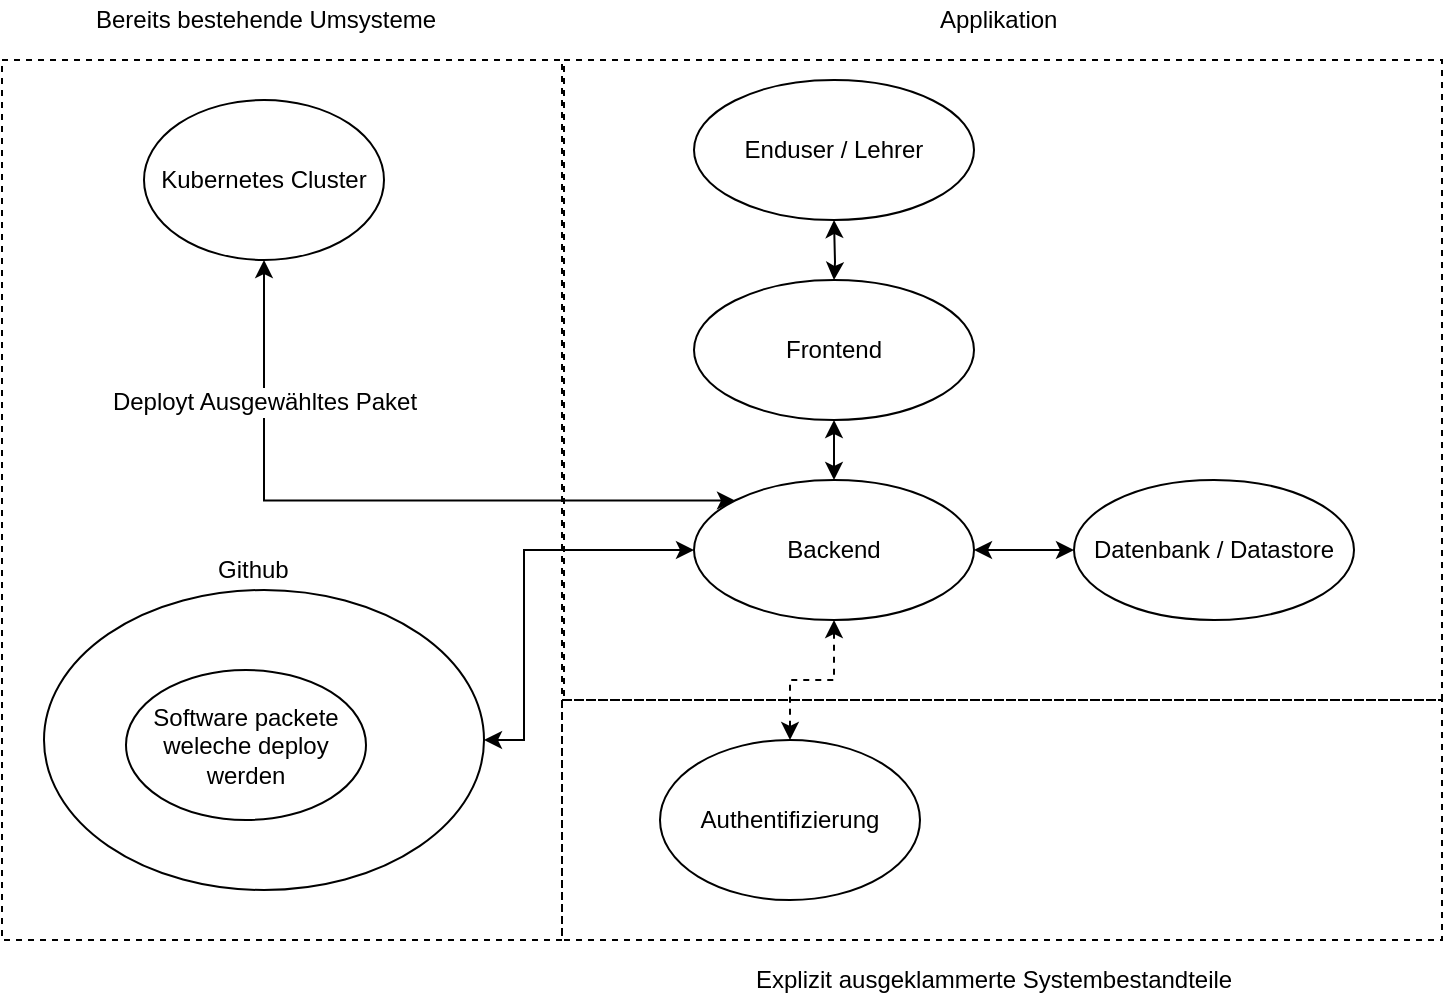 <mxfile version="11.3.0" type="device" pages="1"><diagram id="DkSq74syHNCfMixvvck_" name="Page-1"><mxGraphModel dx="1106" dy="830" grid="1" gridSize="10" guides="1" tooltips="1" connect="1" arrows="1" fold="1" page="1" pageScale="1" pageWidth="827" pageHeight="1169" math="0" shadow="0"><root><mxCell id="0"/><mxCell id="1" parent="0"/><mxCell id="JOeO4auaI8AOvwgyon0x-18" value="" style="rounded=0;whiteSpace=wrap;html=1;fillColor=none;dashed=1;" vertex="1" parent="1"><mxGeometry x="300" y="70" width="439" height="320" as="geometry"/></mxCell><mxCell id="JOeO4auaI8AOvwgyon0x-6" value="" style="rounded=0;whiteSpace=wrap;html=1;fillColor=none;dashed=1;" vertex="1" parent="1"><mxGeometry x="299" y="390" width="440" height="120" as="geometry"/></mxCell><mxCell id="JOeO4auaI8AOvwgyon0x-12" value="" style="rounded=0;whiteSpace=wrap;html=1;fillColor=none;dashed=1;" vertex="1" parent="1"><mxGeometry x="19" y="70" width="280" height="440" as="geometry"/></mxCell><mxCell id="JOeO4auaI8AOvwgyon0x-20" style="edgeStyle=orthogonalEdgeStyle;rounded=0;orthogonalLoop=1;jettySize=auto;html=1;exitX=0.5;exitY=1;exitDx=0;exitDy=0;entryX=0.5;entryY=0;entryDx=0;entryDy=0;startArrow=classic;startFill=1;" edge="1" parent="1" source="JOeO4auaI8AOvwgyon0x-5" target="JOeO4auaI8AOvwgyon0x-17"><mxGeometry relative="1" as="geometry"/></mxCell><mxCell id="JOeO4auaI8AOvwgyon0x-5" value="Frontend" style="ellipse;whiteSpace=wrap;html=1;" vertex="1" parent="1"><mxGeometry x="365" y="180" width="140" height="70" as="geometry"/></mxCell><mxCell id="JOeO4auaI8AOvwgyon0x-8" value="Authentifizierung" style="ellipse;whiteSpace=wrap;html=1;" vertex="1" parent="1"><mxGeometry x="348" y="410" width="130" height="80" as="geometry"/></mxCell><mxCell id="JOeO4auaI8AOvwgyon0x-1" value="Kubernetes Cluster" style="ellipse;whiteSpace=wrap;html=1;" vertex="1" parent="1"><mxGeometry x="90" y="90" width="120" height="80" as="geometry"/></mxCell><mxCell id="JOeO4auaI8AOvwgyon0x-7" value="Explizit ausgeklammerte Systembestandteile" style="text;html=1;resizable=0;points=[];autosize=1;align=left;verticalAlign=top;spacingTop=-4;" vertex="1" parent="1"><mxGeometry x="394" y="520" width="250" height="20" as="geometry"/></mxCell><mxCell id="JOeO4auaI8AOvwgyon0x-16" value="Bereits bestehende Umsysteme" style="text;html=1;resizable=0;points=[];autosize=1;align=left;verticalAlign=top;spacingTop=-4;" vertex="1" parent="1"><mxGeometry x="64" y="40" width="190" height="20" as="geometry"/></mxCell><mxCell id="JOeO4auaI8AOvwgyon0x-22" style="edgeStyle=orthogonalEdgeStyle;rounded=0;orthogonalLoop=1;jettySize=auto;html=1;exitX=0.5;exitY=1;exitDx=0;exitDy=0;startArrow=classic;startFill=1;dashed=1;" edge="1" parent="1" source="JOeO4auaI8AOvwgyon0x-17" target="JOeO4auaI8AOvwgyon0x-8"><mxGeometry relative="1" as="geometry"/></mxCell><mxCell id="JOeO4auaI8AOvwgyon0x-28" style="edgeStyle=orthogonalEdgeStyle;rounded=0;orthogonalLoop=1;jettySize=auto;html=1;exitX=0;exitY=0;exitDx=0;exitDy=0;startArrow=classic;startFill=1;" edge="1" parent="1" source="JOeO4auaI8AOvwgyon0x-17" target="JOeO4auaI8AOvwgyon0x-1"><mxGeometry relative="1" as="geometry"/></mxCell><mxCell id="JOeO4auaI8AOvwgyon0x-30" value="Deployt Ausgewähltes Paket" style="text;html=1;resizable=0;points=[];align=center;verticalAlign=middle;labelBackgroundColor=#ffffff;direction=south;" vertex="1" connectable="0" parent="JOeO4auaI8AOvwgyon0x-28"><mxGeometry x="-0.152" y="3" relative="1" as="geometry"><mxPoint x="-85" y="-53" as="offset"/></mxGeometry></mxCell><mxCell id="JOeO4auaI8AOvwgyon0x-17" value="Backend" style="ellipse;whiteSpace=wrap;html=1;" vertex="1" parent="1"><mxGeometry x="365" y="280" width="140" height="70" as="geometry"/></mxCell><mxCell id="JOeO4auaI8AOvwgyon0x-19" value="Datenbank / Datastore" style="ellipse;whiteSpace=wrap;html=1;" vertex="1" parent="1"><mxGeometry x="555" y="280" width="140" height="70" as="geometry"/></mxCell><mxCell id="JOeO4auaI8AOvwgyon0x-21" style="edgeStyle=orthogonalEdgeStyle;rounded=0;orthogonalLoop=1;jettySize=auto;html=1;exitX=0;exitY=0.5;exitDx=0;exitDy=0;startArrow=classic;startFill=1;" edge="1" parent="1" source="JOeO4auaI8AOvwgyon0x-17" target="JOeO4auaI8AOvwgyon0x-4"><mxGeometry relative="1" as="geometry"><mxPoint x="470" y="200" as="sourcePoint"/><mxPoint x="470" y="240" as="targetPoint"/><Array as="points"><mxPoint x="280" y="315"/><mxPoint x="280" y="410"/></Array></mxGeometry></mxCell><mxCell id="JOeO4auaI8AOvwgyon0x-24" value="Enduser / Lehrer" style="ellipse;whiteSpace=wrap;html=1;" vertex="1" parent="1"><mxGeometry x="365" y="80" width="140" height="70" as="geometry"/></mxCell><mxCell id="JOeO4auaI8AOvwgyon0x-25" style="edgeStyle=orthogonalEdgeStyle;rounded=0;orthogonalLoop=1;jettySize=auto;html=1;startArrow=classic;startFill=1;" edge="1" parent="1" target="JOeO4auaI8AOvwgyon0x-5"><mxGeometry relative="1" as="geometry"><mxPoint x="435" y="150" as="sourcePoint"/><mxPoint x="435" y="180" as="targetPoint"/></mxGeometry></mxCell><mxCell id="JOeO4auaI8AOvwgyon0x-26" style="edgeStyle=orthogonalEdgeStyle;rounded=0;orthogonalLoop=1;jettySize=auto;html=1;startArrow=classic;startFill=1;" edge="1" parent="1" source="JOeO4auaI8AOvwgyon0x-19" target="JOeO4auaI8AOvwgyon0x-17"><mxGeometry relative="1" as="geometry"><mxPoint x="445" y="160" as="sourcePoint"/><mxPoint x="445" y="190" as="targetPoint"/><Array as="points"><mxPoint x="510" y="315"/><mxPoint x="510" y="315"/></Array></mxGeometry></mxCell><mxCell id="JOeO4auaI8AOvwgyon0x-27" value="" style="group" vertex="1" connectable="0" parent="1"><mxGeometry x="40" y="315" width="220" height="170" as="geometry"/></mxCell><mxCell id="JOeO4auaI8AOvwgyon0x-4" value="" style="ellipse;whiteSpace=wrap;html=1;fillColor=none;" vertex="1" parent="JOeO4auaI8AOvwgyon0x-27"><mxGeometry y="20" width="220" height="150" as="geometry"/></mxCell><mxCell id="JOeO4auaI8AOvwgyon0x-14" value="Github" style="text;html=1;resizable=0;points=[];autosize=1;align=left;verticalAlign=top;spacingTop=-4;" vertex="1" parent="JOeO4auaI8AOvwgyon0x-27"><mxGeometry x="85" width="50" height="20" as="geometry"/></mxCell><mxCell id="JOeO4auaI8AOvwgyon0x-15" value="Software packete&lt;br&gt;weleche deploy werden" style="ellipse;whiteSpace=wrap;html=1;" vertex="1" parent="JOeO4auaI8AOvwgyon0x-27"><mxGeometry x="41" y="60" width="120" height="75" as="geometry"/></mxCell><mxCell id="JOeO4auaI8AOvwgyon0x-29" value="Applikation" style="text;html=1;resizable=0;points=[];autosize=1;align=left;verticalAlign=top;spacingTop=-4;" vertex="1" parent="1"><mxGeometry x="486" y="40" width="70" height="20" as="geometry"/></mxCell></root></mxGraphModel></diagram></mxfile>
